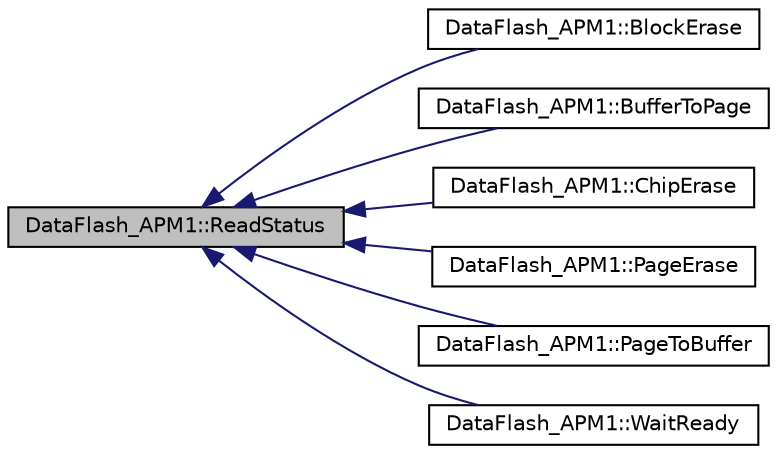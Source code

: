 digraph "DataFlash_APM1::ReadStatus"
{
 // INTERACTIVE_SVG=YES
  edge [fontname="Helvetica",fontsize="10",labelfontname="Helvetica",labelfontsize="10"];
  node [fontname="Helvetica",fontsize="10",shape=record];
  rankdir="LR";
  Node1 [label="DataFlash_APM1::ReadStatus",height=0.2,width=0.4,color="black", fillcolor="grey75", style="filled" fontcolor="black"];
  Node1 -> Node2 [dir="back",color="midnightblue",fontsize="10",style="solid",fontname="Helvetica"];
  Node2 [label="DataFlash_APM1::BlockErase",height=0.2,width=0.4,color="black", fillcolor="white", style="filled",URL="$classDataFlash__APM1.html#a18af1406d39d156a4229e628d1537f2e"];
  Node1 -> Node3 [dir="back",color="midnightblue",fontsize="10",style="solid",fontname="Helvetica"];
  Node3 [label="DataFlash_APM1::BufferToPage",height=0.2,width=0.4,color="black", fillcolor="white", style="filled",URL="$classDataFlash__APM1.html#aed2e377ddb0444e1a86b87dbd6f5337c"];
  Node1 -> Node4 [dir="back",color="midnightblue",fontsize="10",style="solid",fontname="Helvetica"];
  Node4 [label="DataFlash_APM1::ChipErase",height=0.2,width=0.4,color="black", fillcolor="white", style="filled",URL="$classDataFlash__APM1.html#a3310a0c8c7634db911d6c08d69d909ce"];
  Node1 -> Node5 [dir="back",color="midnightblue",fontsize="10",style="solid",fontname="Helvetica"];
  Node5 [label="DataFlash_APM1::PageErase",height=0.2,width=0.4,color="black", fillcolor="white", style="filled",URL="$classDataFlash__APM1.html#a2419cd77e0492d1b156ed26523d282f5"];
  Node1 -> Node6 [dir="back",color="midnightblue",fontsize="10",style="solid",fontname="Helvetica"];
  Node6 [label="DataFlash_APM1::PageToBuffer",height=0.2,width=0.4,color="black", fillcolor="white", style="filled",URL="$classDataFlash__APM1.html#ab7163ee791a71e1286ea4ffcaf9a6000"];
  Node1 -> Node7 [dir="back",color="midnightblue",fontsize="10",style="solid",fontname="Helvetica"];
  Node7 [label="DataFlash_APM1::WaitReady",height=0.2,width=0.4,color="black", fillcolor="white", style="filled",URL="$classDataFlash__APM1.html#a8fcd13f5ec697d1fcd63ae61e0b6925d"];
}
